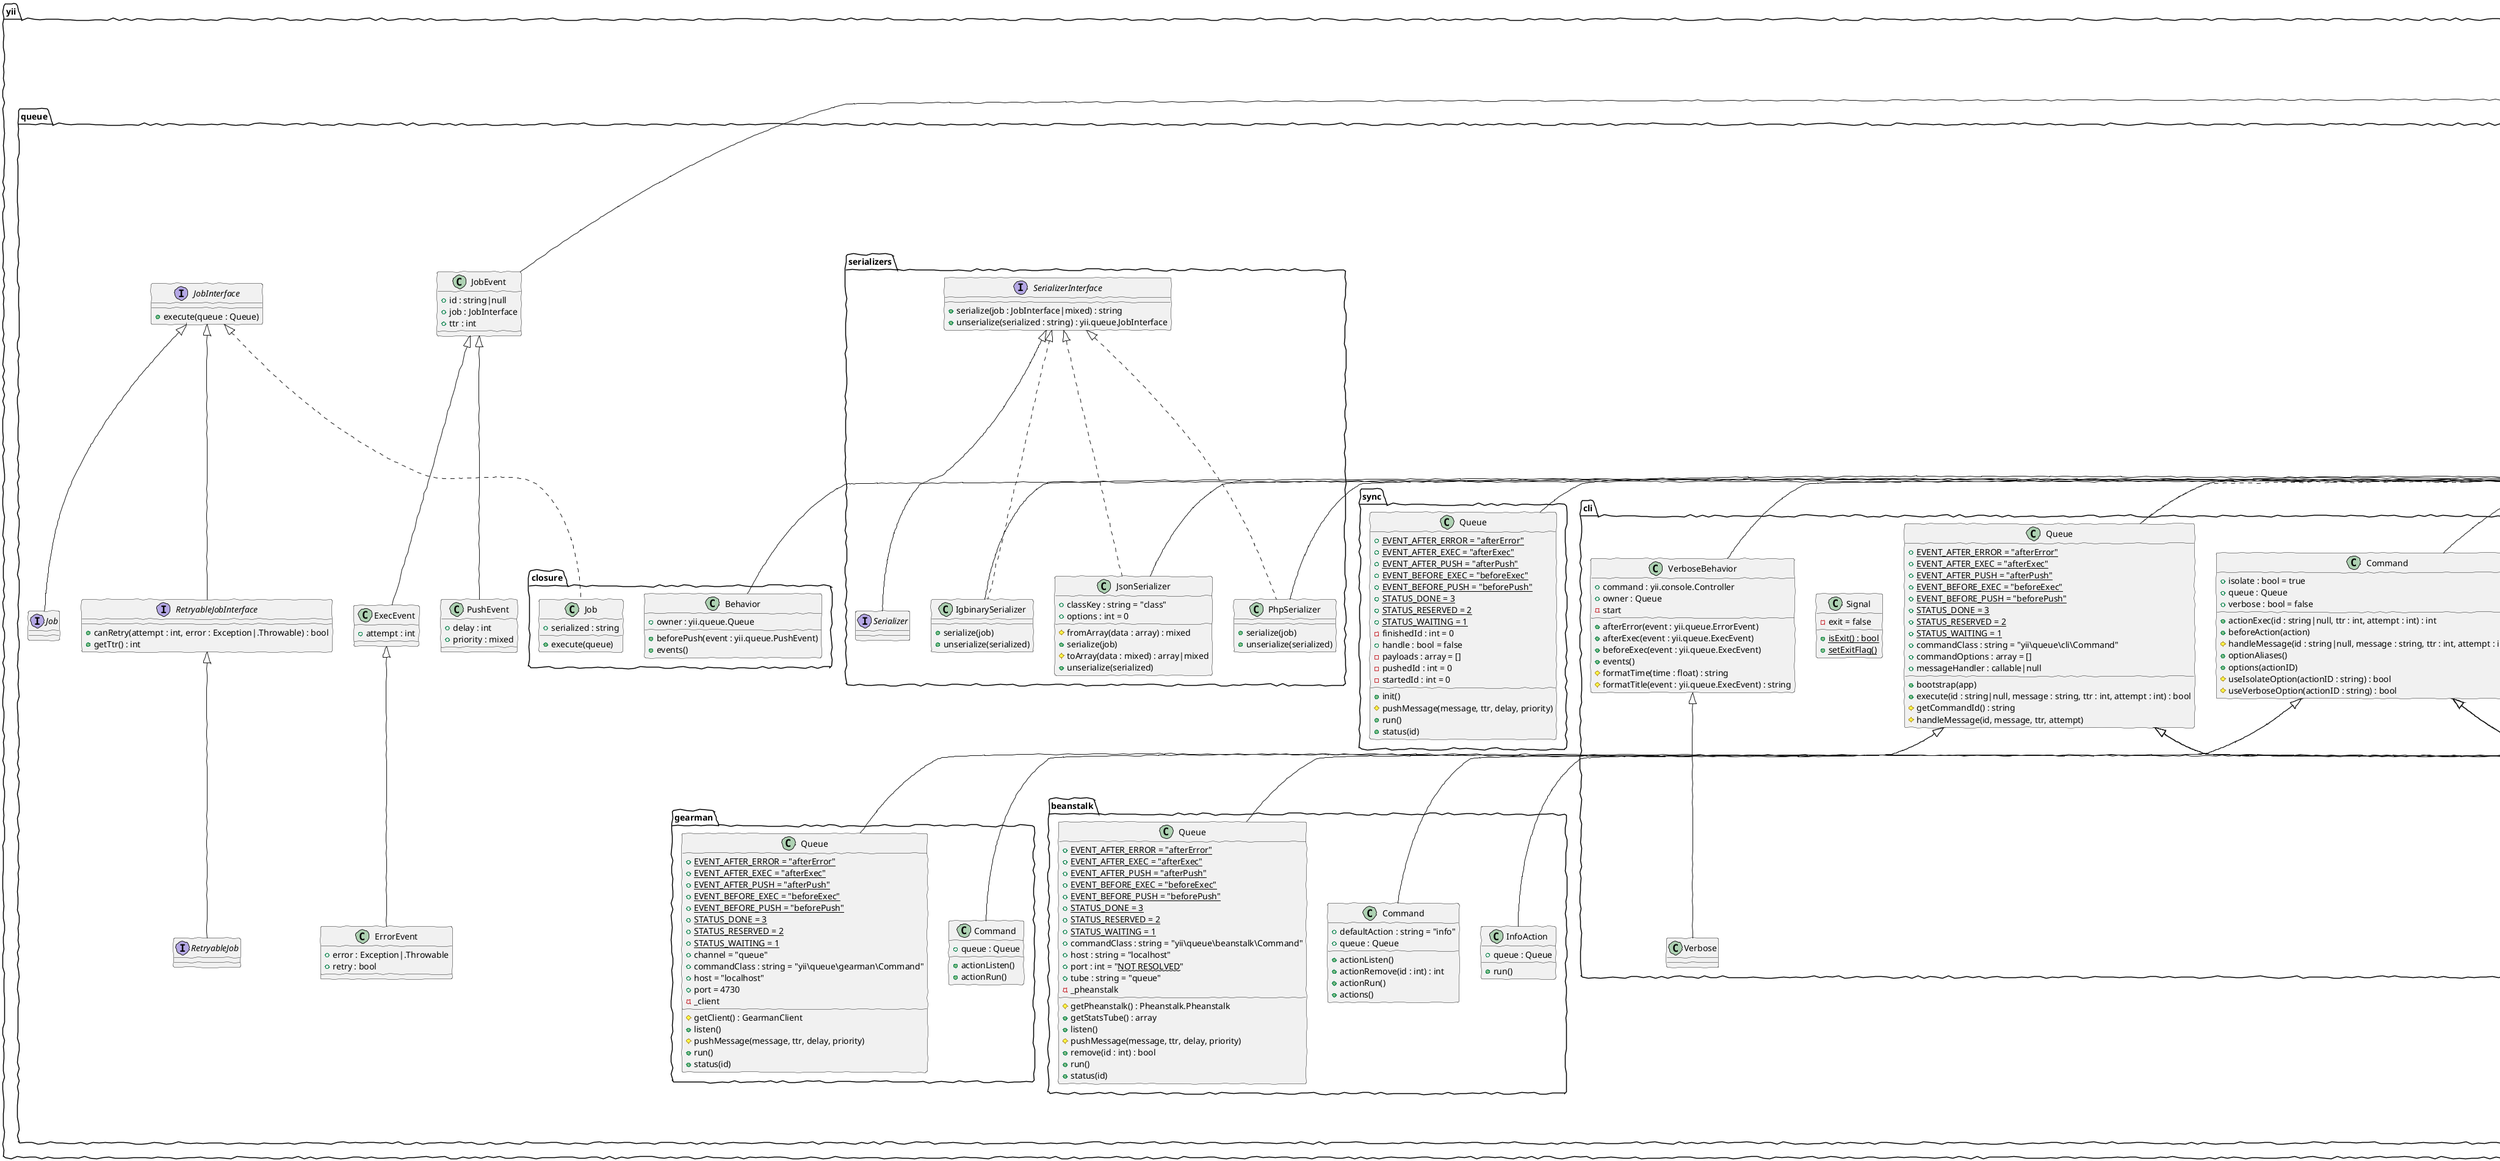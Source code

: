 @startuml
skinparam handwritten true
abstract class yii.queue.cli.Action {
    +controller : Command|ConsoleController
    +queue : Queue
    #format(string : string) : string
    +init()
}
class yii.queue.cli.Action extends yii.base.Action
abstract class yii.queue.cli.Command {
    +isolate : bool = true
    +queue : Queue
    +verbose : bool = false
    +actionExec(id : string|null, ttr : int, attempt : int) : int
    +beforeAction(action)
    #handleMessage(id : string|null, message : string, ttr : int, attempt : int) : bool
    +optionAliases()
    +options(actionID)
    #useIsolateOption(actionID : string) : bool
    #useVerboseOption(actionID : string) : bool
}
class yii.queue.cli.Command extends yii.console.Controller
abstract class yii.queue.cli.Queue {
    +{static}EVENT_AFTER_ERROR = "afterError"
    +{static}EVENT_AFTER_EXEC = "afterExec"
    +{static}EVENT_AFTER_PUSH = "afterPush"
    +{static}EVENT_BEFORE_EXEC = "beforeExec"
    +{static}EVENT_BEFORE_PUSH = "beforePush"
    +{static}STATUS_DONE = 3
    +{static}STATUS_RESERVED = 2
    +{static}STATUS_WAITING = 1
    +commandClass : string = "yii\queue\cli\Command"
    +commandOptions : array = []
    +messageHandler : callable|null
    +bootstrap(app)
    +execute(id : string|null, message : string, ttr : int, attempt : int) : bool
    #getCommandId() : string
    #handleMessage(id, message, ttr, attempt)
}
class yii.queue.cli.Queue extends yii.queue.Queue
class yii.queue.cli.Queue implements yii.base.BootstrapInterface
class yii.queue.cli.Signal {
    -exit = false
    +{static}isExit() : bool
    +{static}setExitFlag()
}
class yii.queue.cli.Verbose {
}
class yii.queue.cli.Verbose extends yii.queue.cli.VerboseBehavior
class yii.queue.cli.VerboseBehavior {
    +command : yii.console.Controller
    +owner : Queue
    -start
    +afterError(event : yii.queue.ErrorEvent)
    +afterExec(event : yii.queue.ExecEvent)
    +beforeExec(event : yii.queue.ExecEvent)
    +events()
    #formatTime(time : float) : string
    #formatTitle(event : yii.queue.ExecEvent) : string
}
class yii.queue.cli.VerboseBehavior extends yii.base.Behavior
class yii.queue.closure.Behavior {
    +owner : yii.queue.Queue
    +beforePush(event : yii.queue.PushEvent)
    +events()
}
class yii.queue.closure.Behavior extends yii.base.Behavior
class yii.queue.closure.Job {
    +serialized : string
    +execute(queue)
}
class yii.queue.closure.Job implements yii.queue.JobInterface
class yii.queue.debug.Panel {
    -_jobs = []
    +getDetail()
    +getName()
    #getPushData(event : yii.queue.PushEvent) : array
    +getSummary()
    +getViewPath()
    +init()
    +save()
}
class yii.queue.debug.Panel extends yii.debug.Panel
class yii.queue.debug.Panel implements yii.base.ViewContextInterface
class yii.queue.amqp.Command {
    +queue : Queue
    +actionListen()
}
class yii.queue.amqp.Command extends yii.queue.cli.Command
class yii.queue.amqp.Queue {
    +{static}EVENT_AFTER_ERROR = "afterError"
    +{static}EVENT_AFTER_EXEC = "afterExec"
    +{static}EVENT_AFTER_PUSH = "afterPush"
    +{static}EVENT_BEFORE_EXEC = "beforeExec"
    +{static}EVENT_BEFORE_PUSH = "beforePush"
    +{static}STATUS_DONE = 3
    +{static}STATUS_RESERVED = 2
    +{static}STATUS_WAITING = 1
    #channel : PhpAmqpLib.Channel.AMQPChannel
    +commandClass : string = "yii\queue\amqp\Command"
    #connection : PhpAmqpLib.Connection.AMQPStreamConnection
    +exchangeName = "exchange"
    +host = "localhost"
    +password = "guest"
    +port = 5672
    +queueName = "queue"
    +user = "guest"
    +vhost = "/"
    #close()
    +init()
    +listen()
    #open()
    #pushMessage(message, ttr, delay, priority)
    +status(id)
}
class yii.queue.amqp.Queue extends yii.queue.cli.Queue
class yii.queue.beanstalk.Command {
    +defaultAction : string = "info"
    +queue : Queue
    +actionListen()
    +actionRemove(id : int) : int
    +actionRun()
    +actions()
}
class yii.queue.beanstalk.Command extends yii.queue.cli.Command
class yii.queue.beanstalk.InfoAction {
    +queue : Queue
    +run()
}
class yii.queue.beanstalk.InfoAction extends yii.queue.cli.Action
class yii.queue.beanstalk.Queue {
    +{static}EVENT_AFTER_ERROR = "afterError"
    +{static}EVENT_AFTER_EXEC = "afterExec"
    +{static}EVENT_AFTER_PUSH = "afterPush"
    +{static}EVENT_BEFORE_EXEC = "beforeExec"
    +{static}EVENT_BEFORE_PUSH = "beforePush"
    +{static}STATUS_DONE = 3
    +{static}STATUS_RESERVED = 2
    +{static}STATUS_WAITING = 1
    +commandClass : string = "yii\queue\beanstalk\Command"
    +host : string = "localhost"
    +port : int = "~~NOT RESOLVED~~"
    +tube : string = "queue"
    -_pheanstalk
    #getPheanstalk() : Pheanstalk.Pheanstalk
    +getStatsTube() : array
    +listen()
    #pushMessage(message, ttr, delay, priority)
    +remove(id : int) : bool
    +run()
    +status(id)
}
class yii.queue.beanstalk.Queue extends yii.queue.cli.Queue
class yii.queue.db.Command {
    +defaultAction : string = "info"
    +queue : Queue
    +actionClear()
    +actionListen(delay : int = 3)
    +actionRemove(id : int) : int
    +actionRun()
    +actions()
}
class yii.queue.db.Command extends yii.queue.cli.Command
class yii.queue.db.InfoAction {
    +queue : Queue
    #getDelayed() : yii.db.Query
    #getDone() : yii.db.Query
    #getReserved() : yii.db.Query
    #getWaiting() : yii.db.Query
    +run()
}
class yii.queue.db.InfoAction extends yii.queue.cli.Action
class yii.queue.db.Queue {
    +{static}EVENT_AFTER_ERROR = "afterError"
    +{static}EVENT_AFTER_EXEC = "afterExec"
    +{static}EVENT_AFTER_PUSH = "afterPush"
    +{static}EVENT_BEFORE_EXEC = "beforeExec"
    +{static}EVENT_BEFORE_PUSH = "beforePush"
    +{static}STATUS_DONE = 3
    +{static}STATUS_RESERVED = 2
    +{static}STATUS_WAITING = 1
    +channel : string = "queue"
    +commandClass : string = "yii\queue\db\Command"
    +db : Connection|array|string = "db"
    +deleteReleased : boolean = true
    +mutex : Mutex|array|string = "mutex"
    +mutexTimeout : int = 3
    -reserveTime
    +tableName : string = "{{%queue}}"
    +clear()
    +init()
    +listen(delay : int)
    -moveExpired()
    #pushMessage(message, ttr, delay, priority)
    #release(payload : array)
    +remove(id : int) : bool
    #reserve() : array|false
    +run()
    +status(id)
}
class yii.queue.db.Queue extends yii.queue.cli.Queue
class yii.queue.db.migrations.M161119140200Queue {
    +tableName = "{{%queue}}"
    +tableOptions
    +down()
    +up()
}
class yii.queue.db.migrations.M161119140200Queue extends yii.db.Migration
class yii.queue.db.migrations.M170307170300Later {
    +tableName = "{{%queue}}"
    +down()
    +up()
}
class yii.queue.db.migrations.M170307170300Later extends yii.db.Migration
class yii.queue.db.migrations.M170509001400Retry {
    +tableName = "{{%queue}}"
    +down()
    +up()
}
class yii.queue.db.migrations.M170509001400Retry extends yii.db.Migration
class yii.queue.db.migrations.M170601155600Priority {
    +tableName = "{{%queue}}"
    +down()
    +up()
}
class yii.queue.db.migrations.M170601155600Priority extends yii.db.Migration
class yii.queue.file.Command {
    +defaultAction : string = "info"
    +queue : Queue
    +actionClear()
    +actionListen(delay : int = 3)
    +actionRemove(id : int) : int
    +actionRun()
    +actions()
}
class yii.queue.file.Command extends yii.queue.cli.Command
class yii.queue.file.InfoAction {
    +queue : Queue
    #getDelayedCount() : int
    #getDoneCount() : int
    #getIndexData()
    #getReservedCount() : int
    #getWaitingCount() : int
    +run()
}
class yii.queue.file.InfoAction extends yii.queue.cli.Action
class yii.queue.file.Queue {
    +{static}EVENT_AFTER_ERROR = "afterError"
    +{static}EVENT_AFTER_EXEC = "afterExec"
    +{static}EVENT_AFTER_PUSH = "afterPush"
    +{static}EVENT_BEFORE_EXEC = "beforeExec"
    +{static}EVENT_BEFORE_PUSH = "beforePush"
    +{static}STATUS_DONE = 3
    +{static}STATUS_RESERVED = 2
    +{static}STATUS_WAITING = 1
    +commandClass : string = "yii\queue\file\Command"
    +dirMode : int = 493
    +fileMode : int|null
    +indexDeserializer : callable = "unserialize"
    +indexSerializer : callable = "serialize"
    +path : string = "@runtime/queue"
    +clear()
    #delete(payload : array)
    +init()
    +listen(delay : int)
    #pushMessage(message, ttr, delay, priority)
    +remove(id : int) : bool
    #reserve() : string|null
    +run()
    +status(id)
    -touchIndex(callback : callable)
}
class yii.queue.file.Queue extends yii.queue.cli.Queue
class yii.queue.gearman.Command {
    +queue : Queue
    +actionListen()
    +actionRun()
}
class yii.queue.gearman.Command extends yii.queue.cli.Command
class yii.queue.gearman.Queue {
    +{static}EVENT_AFTER_ERROR = "afterError"
    +{static}EVENT_AFTER_EXEC = "afterExec"
    +{static}EVENT_AFTER_PUSH = "afterPush"
    +{static}EVENT_BEFORE_EXEC = "beforeExec"
    +{static}EVENT_BEFORE_PUSH = "beforePush"
    +{static}STATUS_DONE = 3
    +{static}STATUS_RESERVED = 2
    +{static}STATUS_WAITING = 1
    +channel = "queue"
    +commandClass : string = "yii\queue\gearman\Command"
    +host = "localhost"
    +port = 4730
    -_client
    #getClient() : GearmanClient
    +listen()
    #pushMessage(message, ttr, delay, priority)
    +run()
    +status(id)
}
class yii.queue.gearman.Queue extends yii.queue.cli.Queue
class yii.queue.redis.Command {
    +defaultAction : string = "info"
    +queue : Queue
    +actionClear()
    +actionListen(wait : int = 3)
    +actionRemove(id : int) : int
    +actionRun()
    +actions()
}
class yii.queue.redis.Command extends yii.queue.cli.Command
class yii.queue.redis.InfoAction {
    +queue : Queue
    #getWorkersInfo() : array
    +run()
}
class yii.queue.redis.InfoAction extends yii.queue.cli.Action
class yii.queue.redis.Queue {
    +{static}EVENT_AFTER_ERROR = "afterError"
    +{static}EVENT_AFTER_EXEC = "afterExec"
    +{static}EVENT_AFTER_PUSH = "afterPush"
    +{static}EVENT_BEFORE_EXEC = "beforeExec"
    +{static}EVENT_BEFORE_PUSH = "beforePush"
    +{static}STATUS_DONE = 3
    +{static}STATUS_RESERVED = 2
    +{static}STATUS_WAITING = 1
    +channel : string = "queue"
    +commandClass : string = "yii\queue\redis\Command"
    +redis : Connection|array|string = "redis"
    +clear()
    #closeWorker()
    #delete(id : int)
    +init()
    +listen(wait : int)
    #moveExpired(from : string)
    #openWorker()
    #pushMessage(message, ttr, delay, priority)
    +remove(id : int) : bool
    #reserve(wait : int) : array|null
    +run()
    +status(id)
}
class yii.queue.redis.Queue extends yii.queue.cli.Queue
class yii.queue.sync.Queue {
    +{static}EVENT_AFTER_ERROR = "afterError"
    +{static}EVENT_AFTER_EXEC = "afterExec"
    +{static}EVENT_AFTER_PUSH = "afterPush"
    +{static}EVENT_BEFORE_EXEC = "beforeExec"
    +{static}EVENT_BEFORE_PUSH = "beforePush"
    +{static}STATUS_DONE = 3
    +{static}STATUS_RESERVED = 2
    +{static}STATUS_WAITING = 1
    -finishedId : int = 0
    +handle : bool = false
    -payloads : array = []
    -pushedId : int = 0
    -startedId : int = 0
    +init()
    #pushMessage(message, ttr, delay, priority)
    +run()
    +status(id)
}
class yii.queue.sync.Queue extends yii.queue.Queue
class yii.queue.ErrorEvent {
    +error : Exception|.Throwable
    +retry : bool
}
class yii.queue.ErrorEvent extends yii.queue.ExecEvent
class yii.queue.ExecEvent {
    +attempt : int
}
class yii.queue.ExecEvent extends yii.queue.JobEvent
interface yii.queue.Job {
}
interface yii.queue.Job implements yii.queue.JobInterface
class yii.queue.JobEvent {
    +id : string|null
    +job : JobInterface
    +ttr : int
}
class yii.queue.JobEvent extends yii.base.Event
interface yii.queue.JobInterface {
    +execute(queue : Queue)
}
class yii.queue.LogBehavior {
    +autoFlush : bool = true
    +owner : Queue
    +afterError(event : yii.queue.ExecEvent)
    +afterExec(event : yii.queue.ExecEvent)
    +afterPush(event : yii.queue.PushEvent)
    +beforeExec(event : yii.queue.ExecEvent)
    +events()
    #getEventTitle(event : yii.queue.JobEvent)
}
class yii.queue.LogBehavior extends yii.base.Behavior
class yii.queue.PushEvent {
    +delay : int
    +priority : mixed
}
class yii.queue.PushEvent extends yii.queue.JobEvent
abstract class yii.queue.Queue {
    +{static}EVENT_AFTER_ERROR = "afterError"
    +{static}EVENT_AFTER_EXEC = "afterExec"
    +{static}EVENT_AFTER_PUSH = "afterPush"
    +{static}EVENT_BEFORE_EXEC = "beforeExec"
    +{static}EVENT_BEFORE_PUSH = "beforePush"
    +{static}STATUS_DONE = 3
    +{static}STATUS_RESERVED = 2
    +{static}STATUS_WAITING = 1
    +attempts : int = 1
    -pushDelay
    -pushPriority
    -pushTtr
    +serializer : SerializerInterface|array = "yii\queue\serializers\PhpSerializer"
    +strictJobType : bool = true
    +ttr : int = 300
    +delay(value : int|mixed) : $this
    +handleError(id : string|null, job : JobInterface, ttr : int, attempt : int, error : Exception|.Throwable) : bool
    #handleMessage(id : string|null, message : string, ttr : int, attempt : int) : bool
    +init()
    +isDone(id : string) : bool
    +isReserved(id : string) : bool
    +isWaiting(id : string) : bool
    +priority(value : mixed) : $this
    +push(job : JobInterface|mixed) : string|null
    #pushMessage(message : string, ttr : int, delay : int, priority : mixed) : string|null
    +status(id : string) : int
    +ttr(value : int|mixed) : $this
}
class yii.queue.Queue extends yii.base.Component
interface yii.queue.RetryableJob {
}
interface yii.queue.RetryableJob implements yii.queue.RetryableJobInterface
interface yii.queue.RetryableJobInterface {
    +canRetry(attempt : int, error : Exception|.Throwable) : bool
    +getTtr() : int
}
interface yii.queue.RetryableJobInterface implements yii.queue.JobInterface
class yii.queue.gii.Generator {
    +baseClass = "yii\base\BaseObject"
    +jobClass
    +ns = "app\jobs"
    +properties
    +retryable = false
    +attributeLabels()
    +generate()
    +getDescription()
    +getName()
    +hints()
    +requiredTemplates()
    +rules()
    +stickyAttributes()
    +validateJobClass(attribute)
    +validateNamespace(attribute : string)
}
class yii.queue.gii.Generator extends yii.gii.Generator
class yii.queue.serializers.IgbinarySerializer {
    +serialize(job)
    +unserialize(serialized)
}
class yii.queue.serializers.IgbinarySerializer extends yii.base.BaseObject
class yii.queue.serializers.IgbinarySerializer implements yii.queue.serializers.SerializerInterface
class yii.queue.serializers.JsonSerializer {
    +classKey : string = "class"
    +options : int = 0
    #fromArray(data : array) : mixed
    +serialize(job)
    #toArray(data : mixed) : array|mixed
    +unserialize(serialized)
}
class yii.queue.serializers.JsonSerializer extends yii.base.BaseObject
class yii.queue.serializers.JsonSerializer implements yii.queue.serializers.SerializerInterface
class yii.queue.serializers.PhpSerializer {
    +serialize(job)
    +unserialize(serialized)
}
class yii.queue.serializers.PhpSerializer extends yii.base.BaseObject
class yii.queue.serializers.PhpSerializer implements yii.queue.serializers.SerializerInterface
interface yii.queue.serializers.Serializer {
}
interface yii.queue.serializers.Serializer implements yii.queue.serializers.SerializerInterface
interface yii.queue.serializers.SerializerInterface {
    +serialize(job : JobInterface|mixed) : string
    +unserialize(serialized : string) : yii.queue.JobInterface
}
@enduml
